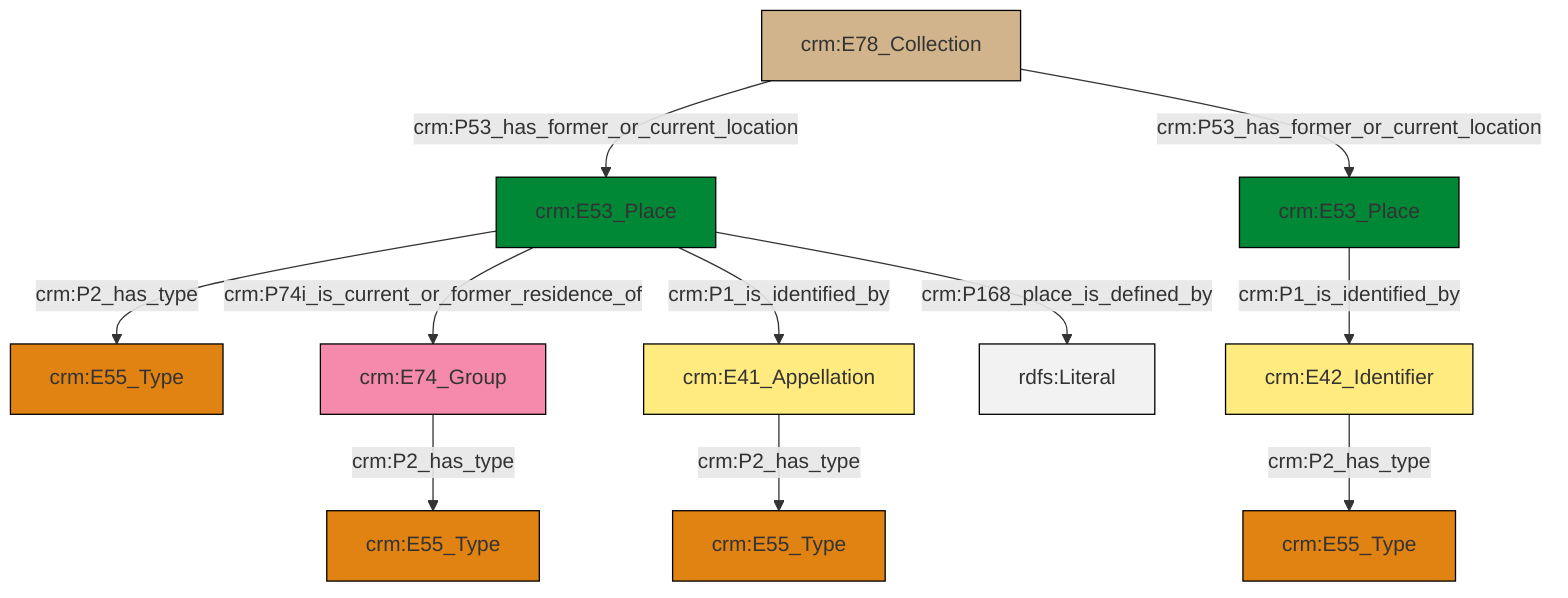 graph TD
classDef Literal fill:#f2f2f2,stroke:#000000;
classDef CRM_Entity fill:#FFFFFF,stroke:#000000;
classDef Temporal_Entity fill:#00C9E6, stroke:#000000;
classDef Type fill:#E18312, stroke:#000000;
classDef Time-Span fill:#2C9C91, stroke:#000000;
classDef Appellation fill:#FFEB7F, stroke:#000000;
classDef Place fill:#008836, stroke:#000000;
classDef Persistent_Item fill:#B266B2, stroke:#000000;
classDef Conceptual_Object fill:#FFD700, stroke:#000000;
classDef Physical_Thing fill:#D2B48C, stroke:#000000;
classDef Actor fill:#f58aad, stroke:#000000;
classDef PC_Classes fill:#4ce600, stroke:#000000;
classDef Multi fill:#cccccc,stroke:#000000;

0["crm:E53_Place"]:::Place -->|crm:P2_has_type| 2["crm:E55_Type"]:::Type
4["crm:E42_Identifier"]:::Appellation -->|crm:P2_has_type| 5["crm:E55_Type"]:::Type
0["crm:E53_Place"]:::Place -->|crm:P74i_is_current_or_former_residence_of| 6["crm:E74_Group"]:::Actor
11["crm:E41_Appellation"]:::Appellation -->|crm:P2_has_type| 7["crm:E55_Type"]:::Type
0["crm:E53_Place"]:::Place -->|crm:P1_is_identified_by| 11["crm:E41_Appellation"]:::Appellation
0["crm:E53_Place"]:::Place -->|crm:P168_place_is_defined_by| 19[rdfs:Literal]:::Literal
9["crm:E78_Collection"]:::Physical_Thing -->|crm:P53_has_former_or_current_location| 0["crm:E53_Place"]:::Place
6["crm:E74_Group"]:::Actor -->|crm:P2_has_type| 17["crm:E55_Type"]:::Type
12["crm:E53_Place"]:::Place -->|crm:P1_is_identified_by| 4["crm:E42_Identifier"]:::Appellation
9["crm:E78_Collection"]:::Physical_Thing -->|crm:P53_has_former_or_current_location| 12["crm:E53_Place"]:::Place